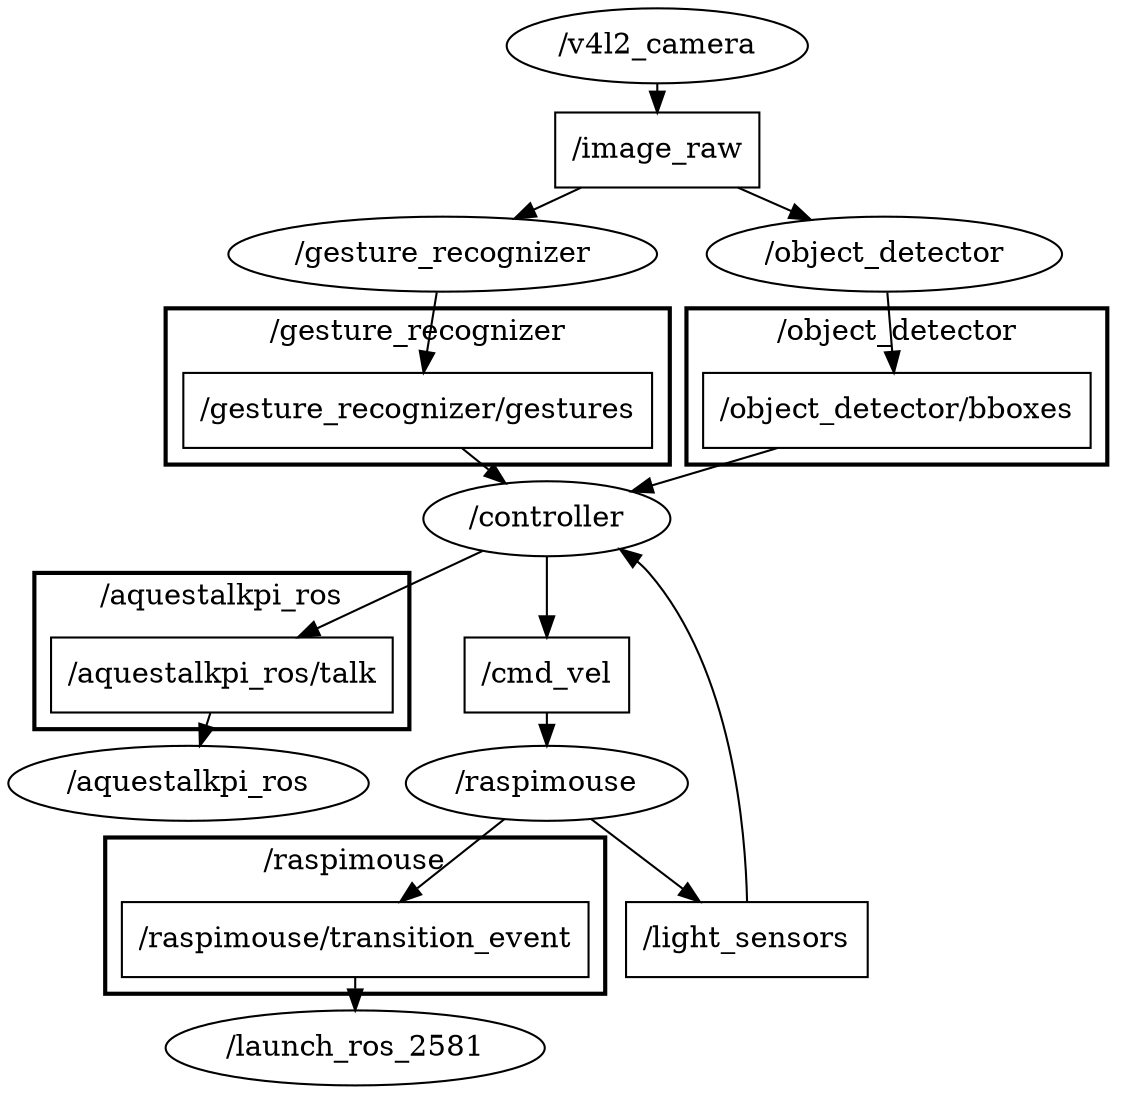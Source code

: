 digraph graphname {
	graph [bb="0,0,1657.8,201",
		compound=True,
		rank=same,
		rankdir=TB,
		ranksep=0.2
	];
	node [label="\N"];
	subgraph cluster___gesture_recognizer {
		graph [bb="483.67,118,724.67,193",
			compound=True,
			label="/gesture_recognizer",
			lheight=0.21,
			lp="604.17,181.5",
			lwidth=1.97,
			rank=same,
			rankdir=LR,
			ranksep=0.2,
			style=bold
		];
		t___gesture_recognizer__gestures	[URL=topic_3A__gesture_recognizer__gestures,
			height=0.5,
			label="/gesture_recognizer/gestures",
			pos="604.17,144",
			shape=box,
			tooltip="topic:/gesture_recognizer/gestures",
			width=3.125];
	}
	subgraph cluster___aquestalkpi_ros {
		graph [bb="858.96,62,1039,137",
			compound=True,
			label="/aquestalkpi_ros",
			lheight=0.21,
			lp="948.96,125.5",
			lwidth=1.62,
			rank=same,
			rankdir=LR,
			ranksep=0.2,
			style=bold
		];
		t___aquestalkpi_ros__talk	[URL=topic_3A__aquestalkpi_ros__talk,
			height=0.5,
			label="/aquestalkpi_ros/talk",
			pos="948.96,88",
			shape=box,
			tooltip="topic:/aquestalkpi_ros/talk",
			width=2.2778];
	}
	subgraph cluster___object_detector {
		graph [bb="503.17,35,705.17,110",
			compound=True,
			label="/object_detector",
			lheight=0.21,
			lp="604.17,98.5",
			lwidth=1.60,
			rank=same,
			rankdir=LR,
			ranksep=0.2,
			style=bold
		];
		t___object_detector__bboxes	[URL=topic_3A__object_detector__bboxes,
			height=0.5,
			label="/object_detector/bboxes",
			pos="604.17,61",
			shape=box,
			tooltip="topic:/object_detector/bboxes",
			width=2.5833];
	}
	subgraph cluster___raspimouse {
		graph [bb="1227.8,8,1467.8,83",
			compound=True,
			label="/raspimouse",
			lheight=0.21,
			lp="1347.8,71.5",
			lwidth=1.22,
			rank=same,
			rankdir=LR,
			ranksep=0.2,
			style=bold
		];
		t___raspimouse__transition_event	[URL=topic_3A__raspimouse__transition_event,
			height=0.5,
			label="/raspimouse/transition_event",
			pos="1347.8,34",
			shape=box,
			tooltip="topic:/raspimouse/transition_event",
			width=3.1111];
	}
	n___controller	[URL=__controller,
		height=0.5,
		label="/controller",
		pos="791.81,88",
		shape=ellipse,
		tooltip="/controller",
		width=1.6429];
	t___gesture_recognizer__gestures -> n___controller	[edgetooltip="Subscription\nnode_name: /controller\ntopic_name: /gesture_recognizer/gestures\nQoS settings\n- reliability: reliable\n- durability: volatile\n- lifespan: 9223372036854775807 ns\n- deadline: 9223372036854775807 ns\n- liveliness: automatic\n- liveliness_lease_duration: 9223372036854775807 ns\n- avoid_ros_namespace_conventions: False",
		penwidth=1,
		pos="e,756.44,102.48 683.04,125.99 696.99,122.33 711.33,118.28 724.67,114 731.86,111.7 739.39,109.01 746.69,106.25"];
	n___aquestalkpi_ros	[URL=__aquestalkpi_ros,
		height=0.5,
		label="/aquestalkpi_ros",
		pos="1133.4,88",
		shape=ellipse,
		tooltip="/aquestalkpi_ros",
		width=2.4012];
	t___aquestalkpi_ros__talk -> n___aquestalkpi_ros	[edgetooltip="Subscription\nnode_name: /aquestalkpi_ros\ntopic_name: /aquestalkpi_ros/talk\nQoS settings\n- reliability: reliable\n- durability: volatile\n- lifespan: 9223372036854775807 ns\n- deadline: 9223372036854775807 ns\n- liveliness: automatic\n- liveliness_lease_duration: 9223372036854775807 ns\n- avoid_ros_namespace_conventions: False",
		penwidth=1,
		pos="e,1046.8,88 1031,88 1032.8,88 1034.6,88 1036.5,88"];
	t___object_detector__bboxes -> n___controller	[edgetooltip="Subscription\nnode_name: /controller\ntopic_name: /object_detector/bboxes\nQoS settings\n- reliability: reliable\n- durability: volatile\n- lifespan: 9223372036854775807 ns\n- deadline: 9223372036854775807 ns\n- liveliness: automatic\n- liveliness_lease_duration: 9223372036854775807 ns\n- avoid_ros_namespace_conventions: False",
		penwidth=1,
		pos="e,738.09,80.332 697.18,74.381 707.6,75.897 718.03,77.415 727.95,78.858"];
	n___launch_ros_2581	[URL=__launch_ros_2581,
		height=0.5,
		label="/launch_ros_2581",
		pos="1566.8,34",
		shape=ellipse,
		tooltip="/launch_ros_2581",
		width=2.5276];
	t___raspimouse__transition_event -> n___launch_ros_2581	[edgetooltip="Subscription\nnode_name: /launch_ros_2581\ntopic_name: /raspimouse/transition_event\nQoS settings\n- reliability: reliable\n- durability: volatile\n- lifespan: 9223372036854775807 ns\n- deadline: 9223372036854775807 ns\n- liveliness: automatic\n- liveliness_lease_duration: 9223372036854775807 ns\n- avoid_ros_namespace_conventions: False",
		penwidth=1,
		pos="e,1475.8,34 1459.9,34 1461.7,34 1463.5,34 1465.4,34"];
	t___cmd_vel	[URL=topic_3A__cmd_vel,
		height=0.5,
		label="/cmd_vel",
		pos="948.96,34",
		shape=box,
		tooltip="topic:/cmd_vel",
		width=1.0972];
	n___raspimouse	[URL=__raspimouse,
		height=0.5,
		label="/raspimouse",
		pos="1133.4,34",
		shape=ellipse,
		tooltip="/raspimouse",
		width=1.8776];
	t___cmd_vel -> n___raspimouse	[edgetooltip="Subscription\nnode_name: /raspimouse\ntopic_name: /cmd_vel\nQoS settings\n- reliability: reliable\n- durability: volatile\n- lifespan: 9223372036854775807 ns\n- deadline: 9223372036854775807 ns\n- liveliness: automatic\n- liveliness_lease_duration: 9223372036854775807 ns\n- avoid_ros_namespace_conventions: False",
		penwidth=1,
		pos="e,1065.7,34 988.65,34 1008.1,34 1032.5,34 1055.6,34"];
	t___image_raw	[URL=topic_3A__image_raw,
		height=0.5,
		label="/image_raw",
		pos="207.29,102",
		shape=box,
		tooltip="topic:/image_raw",
		width=1.3611];
	n___gesture_recognizer	[URL=__gesture_recognizer,
		height=0.5,
		label="/gesture_recognizer",
		pos="372.98,136",
		shape=ellipse,
		tooltip="/gesture_recognizer",
		width=2.8525];
	t___image_raw -> n___gesture_recognizer	[edgetooltip="Subscription\nnode_name: /gesture_recognizer\ntopic_name: /image_raw\nQoS settings\n- reliability: reliable\n- durability: volatile\n- lifespan: 9223372036854775807 ns\n- deadline: 9223372036854775807 ns\n- liveliness: automatic\n- liveliness_lease_duration: 9223372036854775807 ns\n- avoid_ros_namespace_conventions: False",
		penwidth=1,
		pos="e,305.9,122.28 256.51,112.02 268.84,114.58 282.39,117.39 295.75,120.17"];
	n___object_detector	[URL=__object_detector,
		height=0.5,
		label="/object_detector",
		pos="372.98,75",
		shape=ellipse,
		tooltip="/object_detector",
		width=2.3651];
	t___image_raw -> n___object_detector	[edgetooltip="Subscription\nnode_name: /object_detector\ntopic_name: /image_raw\nQoS settings\n- reliability: reliable\n- durability: volatile\n- lifespan: 9223372036854775807 ns\n- deadline: 9223372036854775807 ns\n- liveliness: automatic\n- liveliness_lease_duration: 9223372036854775807 ns\n- avoid_ros_namespace_conventions: False",
		penwidth=1,
		pos="e,305.3,85.999 256.51,94.045 268.69,92.037 282.06,89.831 295.26,87.654"];
	t___light_sensors	[URL=topic_3A__light_sensors,
		height=0.5,
		label="/light_sensors",
		pos="1347.8,132",
		shape=box,
		tooltip="topic:/light_sensors",
		width=1.6111];
	t___light_sensors -> n___controller	[edgetooltip="Subscription\nnode_name: /controller\ntopic_name: /light_sensors\nQoS settings\n- reliability: reliable\n- durability: volatile\n- lifespan: 9223372036854775807 ns\n- deadline: 9223372036854775807 ns\n- liveliness: automatic\n- liveliness_lease_duration: 9223372036854775807 ns\n- avoid_ros_namespace_conventions: False",
		penwidth=1,
		pos="e,808.24,105.53 1289.6,145.6 1196.3,165.03 1007,193 858.96,141 842.56,135.24 827.21,123.51 815.43,112.55"];
	n___raspimouse -> t___raspimouse__transition_event	[edgetooltip="Publisher\nnode_name: /raspimouse\ntopic_name: /raspimouse/transition_event\nQoS settings\n- reliability: reliable\n- durability: volatile\n- lifespan: 9223372036854775807 ns\n- deadline: 9223372036854775807 ns\n- liveliness: automatic\n- liveliness_lease_duration: 9223372036854775807 ns\n- avoid_ros_namespace_conventions: False",
		penwidth=1,
		pos="e,1235.7,34 1201,34 1208.9,34 1217.1,34 1225.5,34"];
	n___raspimouse -> t___light_sensors	[edgetooltip="Publisher\nnode_name: /raspimouse\ntopic_name: /light_sensors\nQoS settings\n- reliability: reliable\n- durability: volatile\n- lifespan: 9223372036854775807 ns\n- deadline: 9223372036854775807 ns\n- liveliness: automatic\n- liveliness_lease_duration: 9223372036854775807 ns\n- avoid_ros_namespace_conventions: False",
		penwidth=1,
		pos="e,1289.6,121.62 1191.1,43.473 1201.7,47.436 1212,53.05 1219.8,61 1228.4,69.581 1219.6,78.186 1227.8,87 1241.7,101.81 1261,111.78 1280,118.49"];
	n___gesture_recognizer -> t___gesture_recognizer__gestures	[edgetooltip="Publisher\nnode_name: /gesture_recognizer\ntopic_name: /gesture_recognizer/gestures\nQoS settings\n- reliability: reliable\n- durability: volatile\n- lifespan: 9223372036854775807 ns\n- deadline: 9223372036854775807 ns\n- liveliness: automatic\n- liveliness_lease_duration: 9223372036854775807 ns\n- avoid_ros_namespace_conventions: False",
		penwidth=1,
		pos="e,491.67,140.11 473.84,139.49 476.42,139.58 479.02,139.67 481.62,139.76"];
	n___controller -> t___aquestalkpi_ros__talk	[edgetooltip="Publisher\nnode_name: /controller\ntopic_name: /aquestalkpi_ros/talk\nQoS settings\n- reliability: reliable\n- durability: volatile\n- lifespan: 9223372036854775807 ns\n- deadline: 9223372036854775807 ns\n- liveliness: automatic\n- liveliness_lease_duration: 9223372036854775807 ns\n- avoid_ros_namespace_conventions: False",
		penwidth=1,
		pos="e,866.77,88 851.03,88 852.8,88 854.59,88 856.38,88"];
	n___controller -> t___cmd_vel	[edgetooltip="Publisher\nnode_name: /controller\ntopic_name: /cmd_vel\nQoS settings\n- reliability: reliable\n- durability: volatile\n- lifespan: 9223372036854775807 ns\n- deadline: 9223372036854775807 ns\n- liveliness: automatic\n- liveliness_lease_duration: 9223372036854775807 ns\n- avoid_ros_namespace_conventions: False",
		penwidth=1,
		pos="e,909.42,42.935 823.68,72.748 834.66,67.659 847.21,62.217 858.96,58 871.92,53.347 886.23,49.11 899.51,45.536"];
	n___v4l2_camera	[URL=__v4l2_camera,
		height=0.5,
		label="/v4l2_camera",
		pos="72.144,102",
		shape=ellipse,
		tooltip="/v4l2_camera",
		width=2.004];
	n___v4l2_camera -> t___image_raw	[edgetooltip="Publisher\nnode_name: /v4l2_camera\ntopic_name: /image_raw\nQoS settings\n- reliability: reliable\n- durability: volatile\n- lifespan: 9223372036854775807 ns\n- deadline: 9223372036854775807 ns\n- liveliness: automatic\n- liveliness_lease_duration: 9223372036854775807 ns\n- avoid_ros_namespace_conventions: False",
		penwidth=1,
		pos="e,157.94,102 144.39,102 145.54,102 146.68,102 147.82,102"];
	n___object_detector -> t___object_detector__bboxes	[edgetooltip="Publisher\nnode_name: /object_detector\ntopic_name: /object_detector/bboxes\nQoS settings\n- reliability: reliable\n- durability: volatile\n- lifespan: 9223372036854775807 ns\n- deadline: 9223372036854775807 ns\n- liveliness: automatic\n- liveliness_lease_duration: 9223372036854775807 ns\n- avoid_ros_namespace_conventions: False",
		penwidth=1,
		pos="e,510.81,66.642 455.1,70.044 469.89,69.141 485.5,68.188 500.81,67.253"];
}
